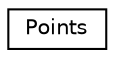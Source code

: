 digraph "Graphical Class Hierarchy"
{
  edge [fontname="Helvetica",fontsize="10",labelfontname="Helvetica",labelfontsize="10"];
  node [fontname="Helvetica",fontsize="10",shape=record];
  rankdir="LR";
  Node0 [label="Points",height=0.2,width=0.4,color="black", fillcolor="white", style="filled",URL="$class_points.html",tooltip="Poit class : represent the coordinate of a city. "];
}
